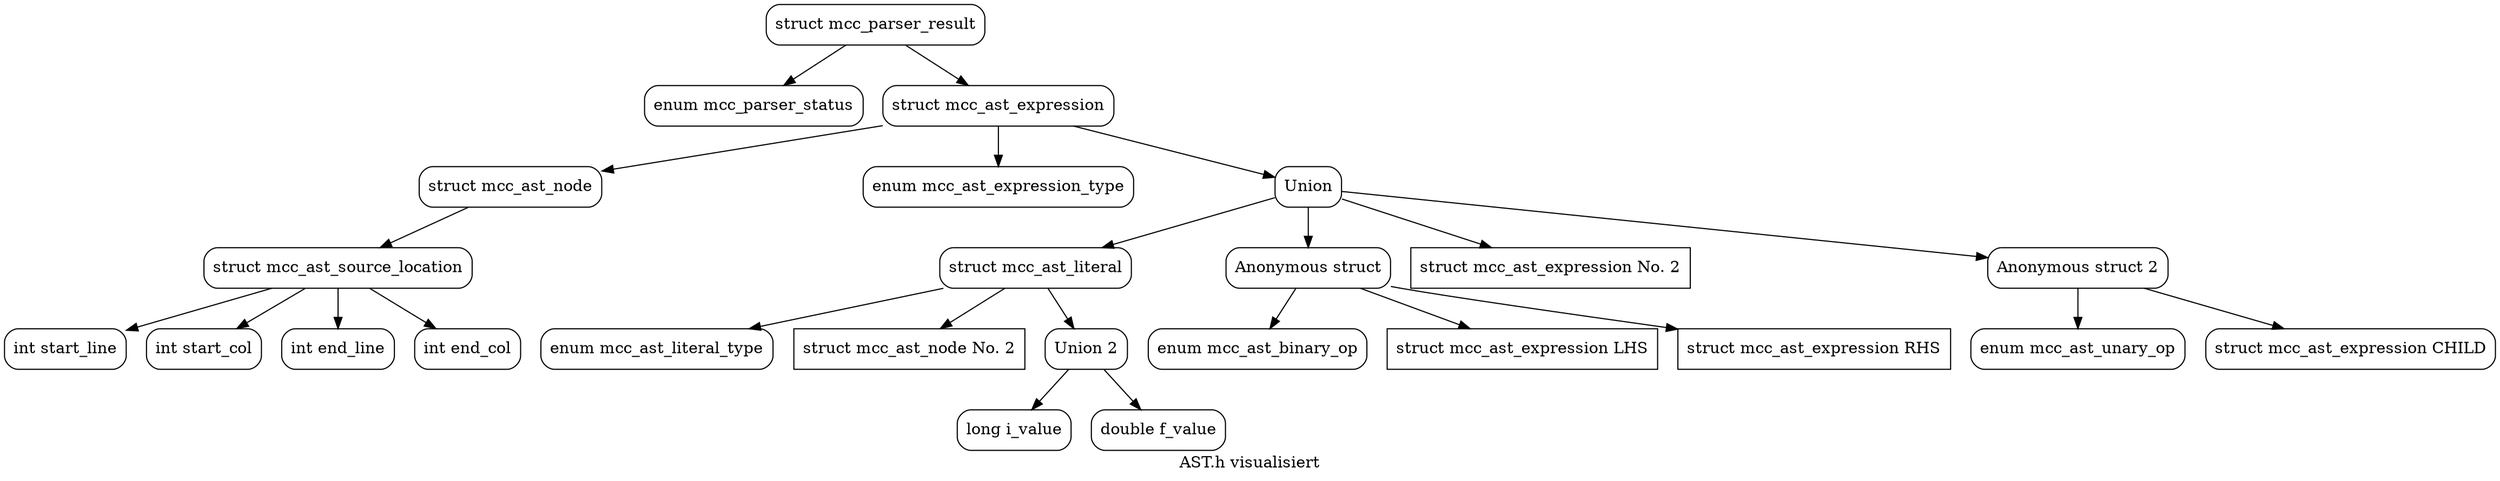 digraph {
	label="AST.h visualisiert"
	
	"struct mcc_parser_result"[shape="box", style=rounded];
	"enum mcc_parser_status"[shape="box",style=rounded];
	"struct mcc_ast_source_location"[shape="box", style=rounded];
	"int start_line"[shape="box", style=rounded];
	"int start_col"[shape="box", style=rounded];
	"int end_line"[shape="box", style=rounded];
	"int end_col"[shape="box", style=rounded];
	"struct mcc_ast_node"[shape="box", style=rounded];
	"enum mcc_ast_binary_op"[shape="box", style=rounded];
	"enum mcc_ast_expression_type"[shape="box", style=rounded];
	"struct mcc_ast_expression"[shape="box", style=rounded];
	"enum mcc_ast_literal_type"[shape="box", style=rounded];
	"struct mcc_ast_literal"[shape="box", style=rounded];
	"Union"[shape="box", style=rounded];
	"Anonymous struct"[shape="box", style=rounded];
	"struct mcc_ast_expression LHS"[shape="box"];
	"struct mcc_ast_expression RHS"[shape="box"];
	"struct mcc_ast_expression No. 2"[shape="box"];
	"struct mcc_ast_node No. 2"[shape="box"];
	"Union 2"[shape="box",style=rounded];
	"long i_value"[shape="box",style=rounded];
	"double f_value"[shape="box",style=rounded];
	"enum mcc_ast_unary_op"[shape="box",style=rounded];
	"struct mcc_ast_expression CHILD"[shape="box",style=rounded];
	"Anonymous struct 2"[shape="box", style=rounded];


	"struct mcc_ast_source_location" -> "int start_line";
	"struct mcc_ast_source_location" -> "int start_col";	
	"struct mcc_ast_source_location" -> "int end_line";
	"struct mcc_ast_source_location" -> "int end_col";
	
	"struct mcc_ast_node" -> "struct mcc_ast_source_location";
	
	"struct mcc_ast_expression" -> "struct mcc_ast_node";
	"struct mcc_ast_expression" -> "enum mcc_ast_expression_type";
	"struct mcc_ast_expression" -> "Union";
	"Union" -> "struct mcc_ast_literal";	
	"Union" -> "Anonymous struct";
	"Union" -> "struct mcc_ast_expression No. 2";
	"Union" -> "Anonymous struct 2"
	"Anonymous struct 2" -> "enum mcc_ast_unary_op";
	"Anonymous struct 2" -> "struct mcc_ast_expression CHILD";
	"Anonymous struct" -> "enum mcc_ast_binary_op";
	"Anonymous struct" -> "struct mcc_ast_expression LHS";
	"Anonymous struct" -> "struct mcc_ast_expression RHS";
	"struct mcc_ast_literal" -> "struct mcc_ast_node No. 2";
	"struct mcc_ast_literal" -> "enum mcc_ast_literal_type";
	"struct mcc_ast_literal" -> "Union 2";
	"Union 2" -> "long i_value";
	"Union 2" -> "double f_value";
	"struct mcc_parser_result" -> "enum mcc_parser_status";
	"struct mcc_parser_result" -> "struct mcc_ast_expression";
}

	
